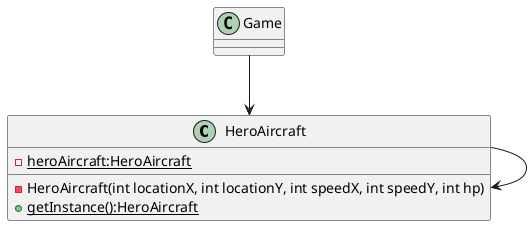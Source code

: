 @startuml
'https://plantuml.com/sequence-diagram

class HeroAircraft {
'英雄机类
    - {static} heroAircraft:HeroAircraft
    - HeroAircraft(int locationX, int locationY, int speedX, int speedY, int hp)
    + {static} getInstance():HeroAircraft
}
HeroAircraft --> HeroAircraft
Game --> HeroAircraft

@enduml